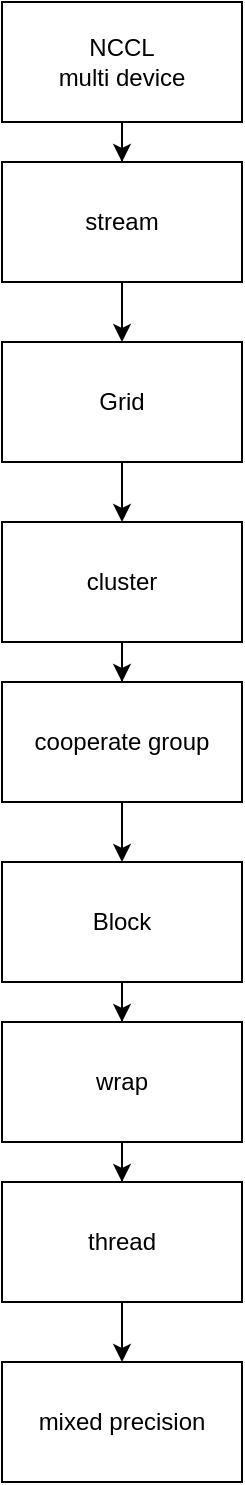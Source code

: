 <mxfile version="21.1.4" type="github">
  <diagram id="ubACPE1KrkFQL3MQta1r" name="Page-1">
    <mxGraphModel dx="2242" dy="1135" grid="1" gridSize="10" guides="1" tooltips="1" connect="1" arrows="1" fold="1" page="1" pageScale="1" pageWidth="850" pageHeight="1100" math="0" shadow="0">
      <root>
        <mxCell id="0" />
        <mxCell id="1" parent="0" />
        <mxCell id="QnddxJMmSkwfAnEC8my4-3" value="" style="edgeStyle=orthogonalEdgeStyle;rounded=0;orthogonalLoop=1;jettySize=auto;html=1;" edge="1" parent="1" source="QnddxJMmSkwfAnEC8my4-1" target="QnddxJMmSkwfAnEC8my4-2">
          <mxGeometry relative="1" as="geometry" />
        </mxCell>
        <mxCell id="QnddxJMmSkwfAnEC8my4-1" value="NCCL&lt;br&gt;multi device" style="rounded=0;whiteSpace=wrap;html=1;" vertex="1" parent="1">
          <mxGeometry x="90" y="50" width="120" height="60" as="geometry" />
        </mxCell>
        <mxCell id="QnddxJMmSkwfAnEC8my4-5" value="" style="edgeStyle=orthogonalEdgeStyle;rounded=0;orthogonalLoop=1;jettySize=auto;html=1;" edge="1" parent="1" source="QnddxJMmSkwfAnEC8my4-2" target="QnddxJMmSkwfAnEC8my4-4">
          <mxGeometry relative="1" as="geometry" />
        </mxCell>
        <mxCell id="QnddxJMmSkwfAnEC8my4-2" value="stream" style="whiteSpace=wrap;html=1;rounded=0;" vertex="1" parent="1">
          <mxGeometry x="90" y="130" width="120" height="60" as="geometry" />
        </mxCell>
        <mxCell id="QnddxJMmSkwfAnEC8my4-7" value="" style="edgeStyle=orthogonalEdgeStyle;rounded=0;orthogonalLoop=1;jettySize=auto;html=1;" edge="1" parent="1" source="QnddxJMmSkwfAnEC8my4-4" target="QnddxJMmSkwfAnEC8my4-6">
          <mxGeometry relative="1" as="geometry" />
        </mxCell>
        <mxCell id="QnddxJMmSkwfAnEC8my4-4" value="Grid" style="whiteSpace=wrap;html=1;rounded=0;" vertex="1" parent="1">
          <mxGeometry x="90" y="220" width="120" height="60" as="geometry" />
        </mxCell>
        <mxCell id="QnddxJMmSkwfAnEC8my4-9" value="" style="edgeStyle=orthogonalEdgeStyle;rounded=0;orthogonalLoop=1;jettySize=auto;html=1;" edge="1" parent="1" source="QnddxJMmSkwfAnEC8my4-6" target="QnddxJMmSkwfAnEC8my4-8">
          <mxGeometry relative="1" as="geometry" />
        </mxCell>
        <mxCell id="QnddxJMmSkwfAnEC8my4-6" value="cluster" style="whiteSpace=wrap;html=1;rounded=0;" vertex="1" parent="1">
          <mxGeometry x="90" y="310" width="120" height="60" as="geometry" />
        </mxCell>
        <mxCell id="QnddxJMmSkwfAnEC8my4-11" value="" style="edgeStyle=orthogonalEdgeStyle;rounded=0;orthogonalLoop=1;jettySize=auto;html=1;" edge="1" parent="1" source="QnddxJMmSkwfAnEC8my4-8" target="QnddxJMmSkwfAnEC8my4-10">
          <mxGeometry relative="1" as="geometry" />
        </mxCell>
        <mxCell id="QnddxJMmSkwfAnEC8my4-8" value="cooperate group" style="whiteSpace=wrap;html=1;rounded=0;" vertex="1" parent="1">
          <mxGeometry x="90" y="390" width="120" height="60" as="geometry" />
        </mxCell>
        <mxCell id="QnddxJMmSkwfAnEC8my4-13" value="" style="edgeStyle=orthogonalEdgeStyle;rounded=0;orthogonalLoop=1;jettySize=auto;html=1;" edge="1" parent="1" source="QnddxJMmSkwfAnEC8my4-10" target="QnddxJMmSkwfAnEC8my4-12">
          <mxGeometry relative="1" as="geometry" />
        </mxCell>
        <mxCell id="QnddxJMmSkwfAnEC8my4-10" value="Block" style="whiteSpace=wrap;html=1;rounded=0;" vertex="1" parent="1">
          <mxGeometry x="90" y="480" width="120" height="60" as="geometry" />
        </mxCell>
        <mxCell id="QnddxJMmSkwfAnEC8my4-15" value="" style="edgeStyle=orthogonalEdgeStyle;rounded=0;orthogonalLoop=1;jettySize=auto;html=1;" edge="1" parent="1" source="QnddxJMmSkwfAnEC8my4-12" target="QnddxJMmSkwfAnEC8my4-14">
          <mxGeometry relative="1" as="geometry" />
        </mxCell>
        <mxCell id="QnddxJMmSkwfAnEC8my4-12" value="wrap" style="whiteSpace=wrap;html=1;rounded=0;" vertex="1" parent="1">
          <mxGeometry x="90" y="560" width="120" height="60" as="geometry" />
        </mxCell>
        <mxCell id="QnddxJMmSkwfAnEC8my4-18" value="" style="edgeStyle=orthogonalEdgeStyle;rounded=0;orthogonalLoop=1;jettySize=auto;html=1;" edge="1" parent="1" source="QnddxJMmSkwfAnEC8my4-14" target="QnddxJMmSkwfAnEC8my4-17">
          <mxGeometry relative="1" as="geometry" />
        </mxCell>
        <mxCell id="QnddxJMmSkwfAnEC8my4-14" value="thread" style="whiteSpace=wrap;html=1;rounded=0;" vertex="1" parent="1">
          <mxGeometry x="90" y="640" width="120" height="60" as="geometry" />
        </mxCell>
        <mxCell id="QnddxJMmSkwfAnEC8my4-17" value="mixed precision" style="whiteSpace=wrap;html=1;rounded=0;" vertex="1" parent="1">
          <mxGeometry x="90" y="730" width="120" height="60" as="geometry" />
        </mxCell>
      </root>
    </mxGraphModel>
  </diagram>
</mxfile>
